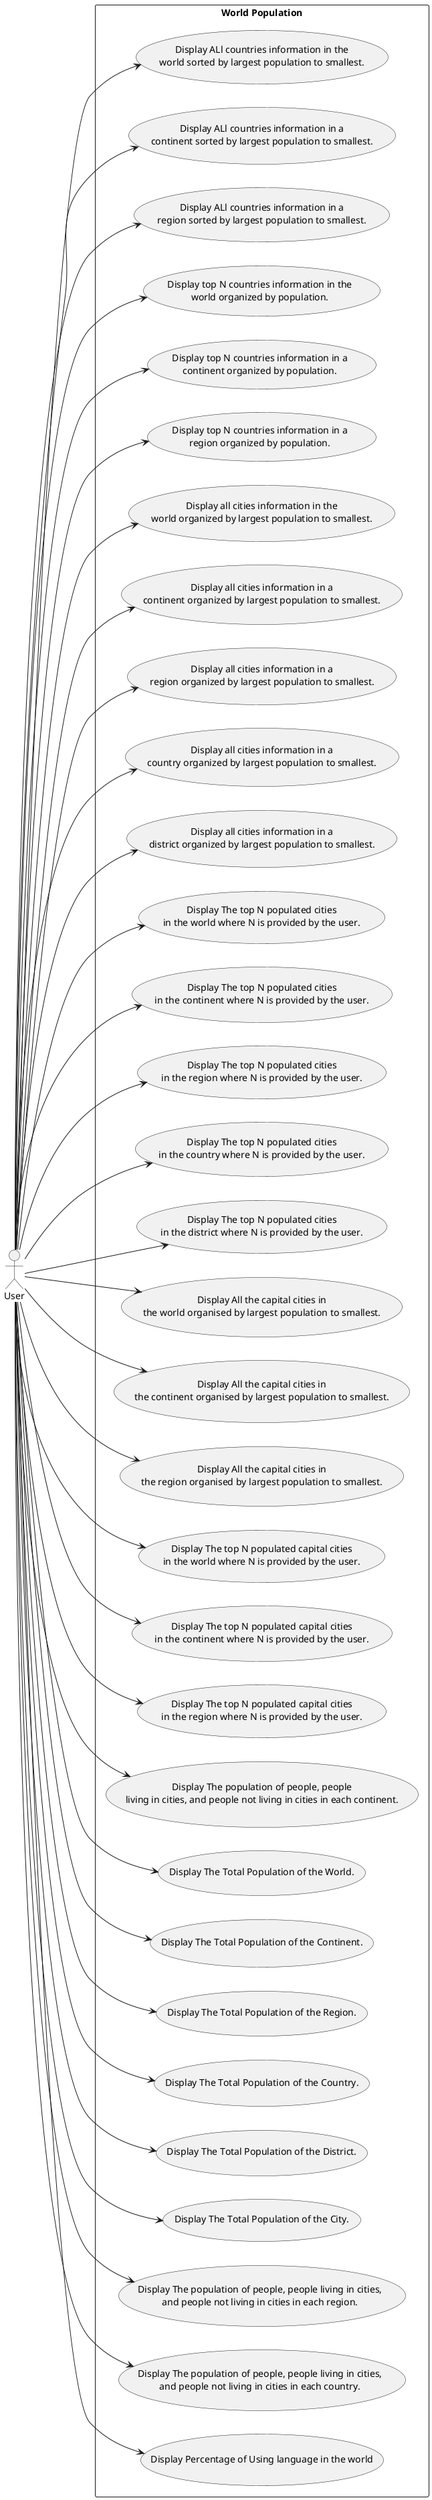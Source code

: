 @startuml
left to right direction
actor User as "User"

rectangle "World Population" {
    usecase UC1 as "Display ALl countries information in the
    world sorted by largest population to smallest."

    usecase UC2 as "Display ALl countries information in a
                    continent sorted by largest population to smallest."

    usecase UC3 as "Display ALl countries information in a
                    region sorted by largest population to smallest."

    usecase UC4 as "Display top N countries information in the
                    world organized by population."

    usecase UC5 as "Display top N countries information in a
                    continent organized by population."

    usecase UC6 as "Display top N countries information in a
                    region organized by population."

    usecase UC7 as "Display all cities information in the
                     world organized by largest population to smallest."

    usecase UC8 as "Display all cities information in a
                    continent organized by largest population to smallest."

    usecase UC9 as "Display all cities information in a
                        region organized by largest population to smallest."

    usecase UC10 as "Display all cities information in a
                        country organized by largest population to smallest."

    usecase UC11 as "Display all cities information in a
                            district organized by largest population to smallest."

    usecase UC12 as "Display The top N populated cities
    in the world where N is provided by the user."

    usecase UC13 as "Display The top N populated cities
        in the continent where N is provided by the user."

    usecase UC14 as "Display The top N populated cities
        in the region where N is provided by the user."

    usecase UC15 as "Display The top N populated cities
        in the country where N is provided by the user."

    usecase UC16 as "Display The top N populated cities
        in the district where N is provided by the user."

    usecase UC17 as "Display All the capital cities in
        the world organised by largest population to smallest."

    usecase UC18 as "Display All the capital cities in
        the continent organised by largest population to smallest."

    usecase UC19 as "Display All the capital cities in
        the region organised by largest population to smallest."

    usecase UC20 as "Display The top N populated capital cities
        in the world where N is provided by the user."

    usecase UC21 as "Display The top N populated capital cities
        in the continent where N is provided by the user."

    usecase UC22 as "Display The top N populated capital cities
        in the region where N is provided by the user."

    usecase UC23 as "Display The population of people, people
        living in cities, and people not living in cities in each continent."

    usecase UC24 as "Display The Total Population of the World."

    usecase UC25 as "Display The Total Population of the Continent."

    usecase UC26 as "Display The Total Population of the Region."

    usecase UC27 as "Display The Total Population of the Country."

    usecase UC28 as "Display The Total Population of the District."

    usecase UC29 as "Display The Total Population of the City."

    usecase UC30 as "Display The population of people, people living in cities,
    and people not living in cities in each region."

    usecase UC31 as "Display The population of people, people living in cities,
    and people not living in cities in each country."

    usecase UC32 as "Display Percentage of Using language in the world"


    User ---> UC1
    User ---> UC2
    User ---> UC3
    User ---> UC4
    User ---> UC5
    User ---> UC6
    User ---> UC7
    User ---> UC8
    User ---> UC9
    User ---> UC10
    User ---> UC11
    User ---> UC12
    User ---> UC13
    User ---> UC14
    User ---> UC15
    User ---> UC16
    User ---> UC17
    User ---> UC18
    User ---> UC19
    User ---> UC20
    User ---> UC21
    User ---> UC22
    User ---> UC23
    User ---> UC24
    User ---> UC25
    User ---> UC26
    User ---> UC27
    User ---> UC28
    User ---> UC29
    User ---> UC30
    User ---> UC31
    User ---> UC32



}

@enduml

